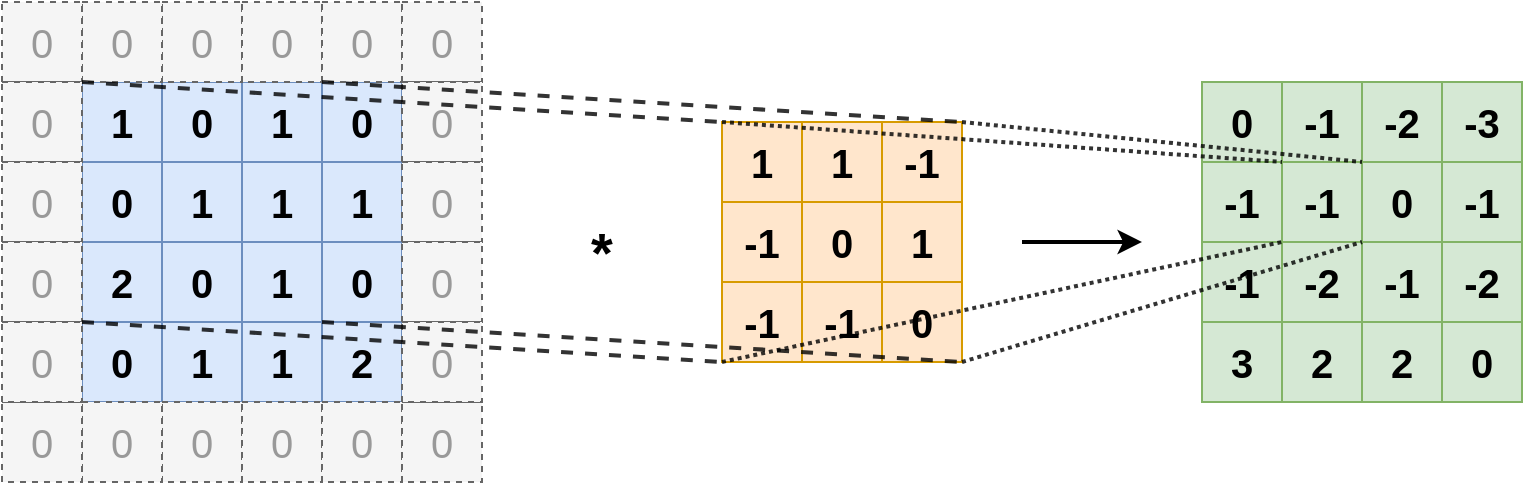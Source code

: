 <mxfile version="21.2.9" type="github">
  <diagram name="第 1 页" id="_FrOOEvVtqLL5inn26dT">
    <mxGraphModel dx="928" dy="579" grid="1" gridSize="10" guides="1" tooltips="1" connect="1" arrows="1" fold="1" page="1" pageScale="1" pageWidth="827" pageHeight="1169" math="0" shadow="0">
      <root>
        <mxCell id="0" />
        <mxCell id="1" parent="0" />
        <mxCell id="obTBIiqndRIgwJYT5QR7-1" value="&lt;b&gt;&lt;font style=&quot;font-size: 20px;&quot;&gt;1&lt;/font&gt;&lt;/b&gt;" style="whiteSpace=wrap;html=1;aspect=fixed;fillColor=#ffe6cc;strokeColor=#d79b00;" vertex="1" parent="1">
          <mxGeometry x="360" y="200" width="40" height="40" as="geometry" />
        </mxCell>
        <mxCell id="obTBIiqndRIgwJYT5QR7-22" value="&lt;b&gt;&lt;font style=&quot;font-size: 20px;&quot;&gt;1&lt;/font&gt;&lt;/b&gt;" style="whiteSpace=wrap;html=1;aspect=fixed;fillColor=#ffe6cc;strokeColor=#d79b00;" vertex="1" parent="1">
          <mxGeometry x="400" y="200" width="40" height="40" as="geometry" />
        </mxCell>
        <mxCell id="obTBIiqndRIgwJYT5QR7-23" value="&lt;b&gt;&lt;font style=&quot;font-size: 20px;&quot;&gt;-1&lt;/font&gt;&lt;/b&gt;" style="whiteSpace=wrap;html=1;aspect=fixed;fillColor=#ffe6cc;strokeColor=#d79b00;" vertex="1" parent="1">
          <mxGeometry x="440" y="200" width="40" height="40" as="geometry" />
        </mxCell>
        <mxCell id="obTBIiqndRIgwJYT5QR7-24" value="&lt;b&gt;&lt;font style=&quot;font-size: 20px;&quot;&gt;-1&lt;/font&gt;&lt;/b&gt;" style="whiteSpace=wrap;html=1;aspect=fixed;fillColor=#ffe6cc;strokeColor=#d79b00;" vertex="1" parent="1">
          <mxGeometry x="360" y="240" width="40" height="40" as="geometry" />
        </mxCell>
        <mxCell id="obTBIiqndRIgwJYT5QR7-25" value="&lt;b&gt;&lt;font style=&quot;font-size: 20px;&quot;&gt;0&lt;/font&gt;&lt;/b&gt;" style="whiteSpace=wrap;html=1;aspect=fixed;fillColor=#ffe6cc;strokeColor=#d79b00;" vertex="1" parent="1">
          <mxGeometry x="400" y="240" width="40" height="40" as="geometry" />
        </mxCell>
        <mxCell id="obTBIiqndRIgwJYT5QR7-26" value="&lt;b&gt;&lt;font style=&quot;font-size: 20px;&quot;&gt;1&lt;/font&gt;&lt;/b&gt;" style="whiteSpace=wrap;html=1;aspect=fixed;fillColor=#ffe6cc;strokeColor=#d79b00;" vertex="1" parent="1">
          <mxGeometry x="440" y="240" width="40" height="40" as="geometry" />
        </mxCell>
        <mxCell id="obTBIiqndRIgwJYT5QR7-27" value="&lt;b&gt;&lt;font style=&quot;font-size: 20px;&quot;&gt;-1&lt;/font&gt;&lt;/b&gt;" style="whiteSpace=wrap;html=1;aspect=fixed;fillColor=#ffe6cc;strokeColor=#d79b00;" vertex="1" parent="1">
          <mxGeometry x="360" y="280" width="40" height="40" as="geometry" />
        </mxCell>
        <mxCell id="obTBIiqndRIgwJYT5QR7-28" value="&lt;b&gt;&lt;font style=&quot;font-size: 20px;&quot;&gt;-1&lt;/font&gt;&lt;/b&gt;" style="whiteSpace=wrap;html=1;aspect=fixed;fillColor=#ffe6cc;strokeColor=#d79b00;" vertex="1" parent="1">
          <mxGeometry x="400" y="280" width="40" height="40" as="geometry" />
        </mxCell>
        <mxCell id="obTBIiqndRIgwJYT5QR7-29" value="&lt;b&gt;&lt;font style=&quot;font-size: 20px;&quot;&gt;0&lt;/font&gt;&lt;/b&gt;" style="whiteSpace=wrap;html=1;aspect=fixed;fillColor=#ffe6cc;strokeColor=#d79b00;" vertex="1" parent="1">
          <mxGeometry x="440" y="280" width="40" height="40" as="geometry" />
        </mxCell>
        <mxCell id="obTBIiqndRIgwJYT5QR7-30" value="&lt;b&gt;&lt;font style=&quot;font-size: 20px;&quot;&gt;1&lt;/font&gt;&lt;/b&gt;" style="whiteSpace=wrap;html=1;aspect=fixed;fillColor=#dae8fc;strokeColor=#6c8ebf;" vertex="1" parent="1">
          <mxGeometry x="40" y="180" width="40" height="40" as="geometry" />
        </mxCell>
        <mxCell id="obTBIiqndRIgwJYT5QR7-31" value="&lt;b&gt;&lt;font style=&quot;font-size: 20px;&quot;&gt;0&lt;/font&gt;&lt;/b&gt;" style="whiteSpace=wrap;html=1;aspect=fixed;fillColor=#dae8fc;strokeColor=#6c8ebf;" vertex="1" parent="1">
          <mxGeometry x="80" y="180" width="40" height="40" as="geometry" />
        </mxCell>
        <mxCell id="obTBIiqndRIgwJYT5QR7-32" value="&lt;b&gt;&lt;font style=&quot;font-size: 20px;&quot;&gt;1&lt;/font&gt;&lt;/b&gt;" style="whiteSpace=wrap;html=1;aspect=fixed;fillColor=#dae8fc;strokeColor=#6c8ebf;" vertex="1" parent="1">
          <mxGeometry x="120" y="180" width="40" height="40" as="geometry" />
        </mxCell>
        <mxCell id="obTBIiqndRIgwJYT5QR7-33" value="&lt;b&gt;&lt;font style=&quot;font-size: 20px;&quot;&gt;0&lt;/font&gt;&lt;/b&gt;" style="whiteSpace=wrap;html=1;aspect=fixed;fillColor=#dae8fc;strokeColor=#6c8ebf;" vertex="1" parent="1">
          <mxGeometry x="40" y="220" width="40" height="40" as="geometry" />
        </mxCell>
        <mxCell id="obTBIiqndRIgwJYT5QR7-34" value="&lt;b&gt;&lt;font style=&quot;font-size: 20px;&quot;&gt;1&lt;/font&gt;&lt;/b&gt;" style="whiteSpace=wrap;html=1;aspect=fixed;fillColor=#dae8fc;strokeColor=#6c8ebf;" vertex="1" parent="1">
          <mxGeometry x="80" y="220" width="40" height="40" as="geometry" />
        </mxCell>
        <mxCell id="obTBIiqndRIgwJYT5QR7-35" value="&lt;b&gt;&lt;font style=&quot;font-size: 20px;&quot;&gt;1&lt;/font&gt;&lt;/b&gt;" style="whiteSpace=wrap;html=1;aspect=fixed;fillColor=#dae8fc;strokeColor=#6c8ebf;" vertex="1" parent="1">
          <mxGeometry x="120" y="220" width="40" height="40" as="geometry" />
        </mxCell>
        <mxCell id="obTBIiqndRIgwJYT5QR7-36" value="&lt;b&gt;&lt;font style=&quot;font-size: 20px;&quot;&gt;-1&lt;/font&gt;&lt;/b&gt;" style="whiteSpace=wrap;html=1;aspect=fixed;fillColor=#dae8fc;strokeColor=#6c8ebf;" vertex="1" parent="1">
          <mxGeometry x="40" y="260" width="40" height="40" as="geometry" />
        </mxCell>
        <mxCell id="obTBIiqndRIgwJYT5QR7-37" value="&lt;b&gt;&lt;font style=&quot;font-size: 20px;&quot;&gt;-1&lt;/font&gt;&lt;/b&gt;" style="whiteSpace=wrap;html=1;aspect=fixed;fillColor=#dae8fc;strokeColor=#6c8ebf;" vertex="1" parent="1">
          <mxGeometry x="80" y="260" width="40" height="40" as="geometry" />
        </mxCell>
        <mxCell id="obTBIiqndRIgwJYT5QR7-38" value="&lt;b&gt;&lt;font style=&quot;font-size: 20px;&quot;&gt;0&lt;/font&gt;&lt;/b&gt;" style="whiteSpace=wrap;html=1;aspect=fixed;fillColor=#dae8fc;strokeColor=#6c8ebf;" vertex="1" parent="1">
          <mxGeometry x="120" y="260" width="40" height="40" as="geometry" />
        </mxCell>
        <mxCell id="obTBIiqndRIgwJYT5QR7-39" value="&lt;b&gt;&lt;font style=&quot;font-size: 20px;&quot;&gt;0&lt;/font&gt;&lt;/b&gt;" style="whiteSpace=wrap;html=1;aspect=fixed;fillColor=#dae8fc;strokeColor=#6c8ebf;" vertex="1" parent="1">
          <mxGeometry x="160" y="180" width="40" height="40" as="geometry" />
        </mxCell>
        <mxCell id="obTBIiqndRIgwJYT5QR7-40" value="&lt;b&gt;&lt;font style=&quot;font-size: 20px;&quot;&gt;1&lt;/font&gt;&lt;/b&gt;" style="whiteSpace=wrap;html=1;aspect=fixed;fillColor=#dae8fc;strokeColor=#6c8ebf;" vertex="1" parent="1">
          <mxGeometry x="160" y="220" width="40" height="40" as="geometry" />
        </mxCell>
        <mxCell id="obTBIiqndRIgwJYT5QR7-41" value="&lt;b&gt;&lt;font style=&quot;font-size: 20px;&quot;&gt;0&lt;/font&gt;&lt;/b&gt;" style="whiteSpace=wrap;html=1;aspect=fixed;fillColor=#dae8fc;strokeColor=#6c8ebf;" vertex="1" parent="1">
          <mxGeometry x="160" y="260" width="40" height="40" as="geometry" />
        </mxCell>
        <mxCell id="obTBIiqndRIgwJYT5QR7-42" value="&lt;b&gt;&lt;font style=&quot;font-size: 20px;&quot;&gt;2&lt;/font&gt;&lt;/b&gt;" style="whiteSpace=wrap;html=1;aspect=fixed;fillColor=#dae8fc;strokeColor=#6c8ebf;" vertex="1" parent="1">
          <mxGeometry x="40" y="260" width="40" height="40" as="geometry" />
        </mxCell>
        <mxCell id="obTBIiqndRIgwJYT5QR7-43" value="&lt;b&gt;&lt;font style=&quot;font-size: 20px;&quot;&gt;0&lt;/font&gt;&lt;/b&gt;" style="whiteSpace=wrap;html=1;aspect=fixed;fillColor=#dae8fc;strokeColor=#6c8ebf;" vertex="1" parent="1">
          <mxGeometry x="80" y="260" width="40" height="40" as="geometry" />
        </mxCell>
        <mxCell id="obTBIiqndRIgwJYT5QR7-44" value="&lt;b&gt;&lt;font style=&quot;font-size: 20px;&quot;&gt;1&lt;/font&gt;&lt;/b&gt;" style="whiteSpace=wrap;html=1;aspect=fixed;fillColor=#dae8fc;strokeColor=#6c8ebf;" vertex="1" parent="1">
          <mxGeometry x="120" y="260" width="40" height="40" as="geometry" />
        </mxCell>
        <mxCell id="obTBIiqndRIgwJYT5QR7-45" value="&lt;b&gt;&lt;font style=&quot;font-size: 20px;&quot;&gt;0&lt;/font&gt;&lt;/b&gt;" style="whiteSpace=wrap;html=1;aspect=fixed;fillColor=#dae8fc;strokeColor=#6c8ebf;" vertex="1" parent="1">
          <mxGeometry x="160" y="260" width="40" height="40" as="geometry" />
        </mxCell>
        <mxCell id="obTBIiqndRIgwJYT5QR7-46" value="&lt;b&gt;&lt;font style=&quot;font-size: 20px;&quot;&gt;0&lt;/font&gt;&lt;/b&gt;" style="whiteSpace=wrap;html=1;aspect=fixed;fillColor=#dae8fc;strokeColor=#6c8ebf;" vertex="1" parent="1">
          <mxGeometry x="40" y="300" width="40" height="40" as="geometry" />
        </mxCell>
        <mxCell id="obTBIiqndRIgwJYT5QR7-47" value="&lt;b&gt;&lt;font style=&quot;font-size: 20px;&quot;&gt;1&lt;/font&gt;&lt;/b&gt;" style="whiteSpace=wrap;html=1;aspect=fixed;fillColor=#dae8fc;strokeColor=#6c8ebf;" vertex="1" parent="1">
          <mxGeometry x="80" y="300" width="40" height="40" as="geometry" />
        </mxCell>
        <mxCell id="obTBIiqndRIgwJYT5QR7-48" value="&lt;b&gt;&lt;font style=&quot;font-size: 20px;&quot;&gt;1&lt;/font&gt;&lt;/b&gt;" style="whiteSpace=wrap;html=1;aspect=fixed;fillColor=#dae8fc;strokeColor=#6c8ebf;" vertex="1" parent="1">
          <mxGeometry x="120" y="300" width="40" height="40" as="geometry" />
        </mxCell>
        <mxCell id="obTBIiqndRIgwJYT5QR7-49" value="&lt;b&gt;&lt;font style=&quot;font-size: 20px;&quot;&gt;2&lt;/font&gt;&lt;/b&gt;" style="whiteSpace=wrap;html=1;aspect=fixed;fillColor=#dae8fc;strokeColor=#6c8ebf;" vertex="1" parent="1">
          <mxGeometry x="160" y="300" width="40" height="40" as="geometry" />
        </mxCell>
        <mxCell id="obTBIiqndRIgwJYT5QR7-50" value="&lt;font color=&quot;#999999&quot; style=&quot;font-size: 20px;&quot;&gt;0&lt;/font&gt;" style="whiteSpace=wrap;html=1;aspect=fixed;fillColor=#f5f5f5;strokeColor=#666666;fontColor=#333333;dashed=1;" vertex="1" parent="1">
          <mxGeometry x="80" y="140" width="40" height="40" as="geometry" />
        </mxCell>
        <mxCell id="obTBIiqndRIgwJYT5QR7-51" value="&lt;font color=&quot;#999999&quot; style=&quot;font-size: 20px;&quot;&gt;0&lt;/font&gt;" style="whiteSpace=wrap;html=1;aspect=fixed;fillColor=#f5f5f5;strokeColor=#666666;fontColor=#333333;dashed=1;" vertex="1" parent="1">
          <mxGeometry x="120" y="140" width="40" height="40" as="geometry" />
        </mxCell>
        <mxCell id="obTBIiqndRIgwJYT5QR7-52" value="&lt;font color=&quot;#999999&quot; style=&quot;font-size: 20px;&quot;&gt;0&lt;/font&gt;" style="whiteSpace=wrap;html=1;aspect=fixed;fillColor=#f5f5f5;strokeColor=#666666;fontColor=#333333;dashed=1;" vertex="1" parent="1">
          <mxGeometry x="160" y="140" width="40" height="40" as="geometry" />
        </mxCell>
        <mxCell id="obTBIiqndRIgwJYT5QR7-53" value="&lt;font color=&quot;#999999&quot; style=&quot;font-size: 20px;&quot;&gt;0&lt;/font&gt;" style="whiteSpace=wrap;html=1;aspect=fixed;fillColor=#f5f5f5;strokeColor=#666666;fontColor=#333333;dashed=1;" vertex="1" parent="1">
          <mxGeometry x="40" y="140" width="40" height="40" as="geometry" />
        </mxCell>
        <mxCell id="obTBIiqndRIgwJYT5QR7-54" value="&lt;font color=&quot;#999999&quot; style=&quot;font-size: 20px;&quot;&gt;0&lt;/font&gt;" style="whiteSpace=wrap;html=1;aspect=fixed;fillColor=#f5f5f5;strokeColor=#666666;fontColor=#333333;dashed=1;" vertex="1" parent="1">
          <mxGeometry y="140" width="40" height="40" as="geometry" />
        </mxCell>
        <mxCell id="obTBIiqndRIgwJYT5QR7-55" value="&lt;font color=&quot;#999999&quot; style=&quot;font-size: 20px;&quot;&gt;0&lt;/font&gt;" style="whiteSpace=wrap;html=1;aspect=fixed;fillColor=#f5f5f5;strokeColor=#666666;fontColor=#333333;dashed=1;" vertex="1" parent="1">
          <mxGeometry x="200" y="140" width="40" height="40" as="geometry" />
        </mxCell>
        <mxCell id="obTBIiqndRIgwJYT5QR7-56" value="&lt;font color=&quot;#999999&quot; style=&quot;font-size: 20px;&quot;&gt;0&lt;/font&gt;" style="whiteSpace=wrap;html=1;aspect=fixed;fillColor=#f5f5f5;strokeColor=#666666;fontColor=#333333;dashed=1;" vertex="1" parent="1">
          <mxGeometry x="80" y="340" width="40" height="40" as="geometry" />
        </mxCell>
        <mxCell id="obTBIiqndRIgwJYT5QR7-57" value="&lt;font color=&quot;#999999&quot; style=&quot;font-size: 20px;&quot;&gt;0&lt;/font&gt;" style="whiteSpace=wrap;html=1;aspect=fixed;fillColor=#f5f5f5;strokeColor=#666666;fontColor=#333333;dashed=1;" vertex="1" parent="1">
          <mxGeometry x="120" y="340" width="40" height="40" as="geometry" />
        </mxCell>
        <mxCell id="obTBIiqndRIgwJYT5QR7-58" value="&lt;font color=&quot;#999999&quot; style=&quot;font-size: 20px;&quot;&gt;0&lt;/font&gt;" style="whiteSpace=wrap;html=1;aspect=fixed;fillColor=#f5f5f5;strokeColor=#666666;fontColor=#333333;dashed=1;" vertex="1" parent="1">
          <mxGeometry x="160" y="340" width="40" height="40" as="geometry" />
        </mxCell>
        <mxCell id="obTBIiqndRIgwJYT5QR7-59" value="&lt;font color=&quot;#999999&quot; style=&quot;font-size: 20px;&quot;&gt;0&lt;/font&gt;" style="whiteSpace=wrap;html=1;aspect=fixed;fillColor=#f5f5f5;strokeColor=#666666;fontColor=#333333;dashed=1;" vertex="1" parent="1">
          <mxGeometry x="40" y="340" width="40" height="40" as="geometry" />
        </mxCell>
        <mxCell id="obTBIiqndRIgwJYT5QR7-60" value="&lt;font color=&quot;#999999&quot; style=&quot;font-size: 20px;&quot;&gt;0&lt;/font&gt;" style="whiteSpace=wrap;html=1;aspect=fixed;fillColor=#f5f5f5;strokeColor=#666666;fontColor=#333333;dashed=1;" vertex="1" parent="1">
          <mxGeometry y="340" width="40" height="40" as="geometry" />
        </mxCell>
        <mxCell id="obTBIiqndRIgwJYT5QR7-61" value="&lt;font color=&quot;#999999&quot; style=&quot;font-size: 20px;&quot;&gt;0&lt;/font&gt;" style="whiteSpace=wrap;html=1;aspect=fixed;fillColor=#f5f5f5;strokeColor=#666666;fontColor=#333333;dashed=1;" vertex="1" parent="1">
          <mxGeometry x="200" y="340" width="40" height="40" as="geometry" />
        </mxCell>
        <mxCell id="obTBIiqndRIgwJYT5QR7-62" value="&lt;font color=&quot;#999999&quot; style=&quot;font-size: 20px;&quot;&gt;0&lt;/font&gt;" style="whiteSpace=wrap;html=1;aspect=fixed;fillColor=#f5f5f5;strokeColor=#666666;fontColor=#333333;dashed=1;" vertex="1" parent="1">
          <mxGeometry x="200" y="180" width="40" height="40" as="geometry" />
        </mxCell>
        <mxCell id="obTBIiqndRIgwJYT5QR7-63" value="&lt;font color=&quot;#999999&quot; style=&quot;font-size: 20px;&quot;&gt;0&lt;/font&gt;" style="whiteSpace=wrap;html=1;aspect=fixed;fillColor=#f5f5f5;strokeColor=#666666;fontColor=#333333;dashed=1;" vertex="1" parent="1">
          <mxGeometry x="200" y="220" width="40" height="40" as="geometry" />
        </mxCell>
        <mxCell id="obTBIiqndRIgwJYT5QR7-64" value="&lt;font color=&quot;#999999&quot; style=&quot;font-size: 20px;&quot;&gt;0&lt;/font&gt;" style="whiteSpace=wrap;html=1;aspect=fixed;fillColor=#f5f5f5;strokeColor=#666666;fontColor=#333333;dashed=1;" vertex="1" parent="1">
          <mxGeometry x="200" y="260" width="40" height="40" as="geometry" />
        </mxCell>
        <mxCell id="obTBIiqndRIgwJYT5QR7-65" value="&lt;font color=&quot;#999999&quot; style=&quot;font-size: 20px;&quot;&gt;0&lt;/font&gt;" style="whiteSpace=wrap;html=1;aspect=fixed;fillColor=#f5f5f5;strokeColor=#666666;fontColor=#333333;dashed=1;" vertex="1" parent="1">
          <mxGeometry x="200" y="300" width="40" height="40" as="geometry" />
        </mxCell>
        <mxCell id="obTBIiqndRIgwJYT5QR7-66" value="&lt;font color=&quot;#999999&quot; style=&quot;font-size: 20px;&quot;&gt;0&lt;/font&gt;" style="whiteSpace=wrap;html=1;aspect=fixed;fillColor=#f5f5f5;strokeColor=#666666;fontColor=#333333;dashed=1;" vertex="1" parent="1">
          <mxGeometry y="180" width="40" height="40" as="geometry" />
        </mxCell>
        <mxCell id="obTBIiqndRIgwJYT5QR7-67" value="&lt;font color=&quot;#999999&quot; style=&quot;font-size: 20px;&quot;&gt;0&lt;/font&gt;" style="whiteSpace=wrap;html=1;aspect=fixed;fillColor=#f5f5f5;strokeColor=#666666;fontColor=#333333;dashed=1;" vertex="1" parent="1">
          <mxGeometry y="220" width="40" height="40" as="geometry" />
        </mxCell>
        <mxCell id="obTBIiqndRIgwJYT5QR7-68" value="&lt;font color=&quot;#999999&quot; style=&quot;font-size: 20px;&quot;&gt;0&lt;/font&gt;" style="whiteSpace=wrap;html=1;aspect=fixed;fillColor=#f5f5f5;strokeColor=#666666;fontColor=#333333;dashed=1;" vertex="1" parent="1">
          <mxGeometry y="260" width="40" height="40" as="geometry" />
        </mxCell>
        <mxCell id="obTBIiqndRIgwJYT5QR7-69" value="&lt;font color=&quot;#999999&quot; style=&quot;font-size: 20px;&quot;&gt;0&lt;/font&gt;" style="whiteSpace=wrap;html=1;aspect=fixed;fillColor=#f5f5f5;strokeColor=#666666;fontColor=#333333;dashed=1;" vertex="1" parent="1">
          <mxGeometry y="300" width="40" height="40" as="geometry" />
        </mxCell>
        <mxCell id="obTBIiqndRIgwJYT5QR7-70" value="&lt;b&gt;&lt;font style=&quot;font-size: 20px;&quot;&gt;0&lt;/font&gt;&lt;/b&gt;" style="whiteSpace=wrap;html=1;aspect=fixed;fillColor=#d5e8d4;strokeColor=#82b366;" vertex="1" parent="1">
          <mxGeometry x="600" y="180" width="40" height="40" as="geometry" />
        </mxCell>
        <mxCell id="obTBIiqndRIgwJYT5QR7-71" value="&lt;b&gt;&lt;font style=&quot;font-size: 20px;&quot;&gt;-1&lt;/font&gt;&lt;/b&gt;" style="whiteSpace=wrap;html=1;aspect=fixed;fillColor=#d5e8d4;strokeColor=#82b366;" vertex="1" parent="1">
          <mxGeometry x="640" y="180" width="40" height="40" as="geometry" />
        </mxCell>
        <mxCell id="obTBIiqndRIgwJYT5QR7-72" value="&lt;b&gt;&lt;font style=&quot;font-size: 20px;&quot;&gt;-2&lt;/font&gt;&lt;/b&gt;" style="whiteSpace=wrap;html=1;aspect=fixed;fillColor=#d5e8d4;strokeColor=#82b366;" vertex="1" parent="1">
          <mxGeometry x="680" y="180" width="40" height="40" as="geometry" />
        </mxCell>
        <mxCell id="obTBIiqndRIgwJYT5QR7-73" value="&lt;b&gt;&lt;font style=&quot;font-size: 20px;&quot;&gt;-1&lt;/font&gt;&lt;/b&gt;" style="whiteSpace=wrap;html=1;aspect=fixed;fillColor=#d5e8d4;strokeColor=#82b366;" vertex="1" parent="1">
          <mxGeometry x="600" y="220" width="40" height="40" as="geometry" />
        </mxCell>
        <mxCell id="obTBIiqndRIgwJYT5QR7-74" value="&lt;span style=&quot;font-size: 20px;&quot;&gt;&lt;b&gt;-1&lt;/b&gt;&lt;/span&gt;" style="whiteSpace=wrap;html=1;aspect=fixed;fillColor=#d5e8d4;strokeColor=#82b366;" vertex="1" parent="1">
          <mxGeometry x="640" y="220" width="40" height="40" as="geometry" />
        </mxCell>
        <mxCell id="obTBIiqndRIgwJYT5QR7-75" value="&lt;b&gt;&lt;font style=&quot;font-size: 20px;&quot;&gt;0&lt;/font&gt;&lt;/b&gt;" style="whiteSpace=wrap;html=1;aspect=fixed;fillColor=#d5e8d4;strokeColor=#82b366;" vertex="1" parent="1">
          <mxGeometry x="680" y="220" width="40" height="40" as="geometry" />
        </mxCell>
        <mxCell id="obTBIiqndRIgwJYT5QR7-76" value="&lt;b&gt;&lt;font style=&quot;font-size: 20px;&quot;&gt;-1&lt;/font&gt;&lt;/b&gt;" style="whiteSpace=wrap;html=1;aspect=fixed;fillColor=#d5e8d4;strokeColor=#82b366;" vertex="1" parent="1">
          <mxGeometry x="600" y="260" width="40" height="40" as="geometry" />
        </mxCell>
        <mxCell id="obTBIiqndRIgwJYT5QR7-77" value="&lt;b&gt;&lt;font style=&quot;font-size: 20px;&quot;&gt;-1&lt;/font&gt;&lt;/b&gt;" style="whiteSpace=wrap;html=1;aspect=fixed;fillColor=#d5e8d4;strokeColor=#82b366;" vertex="1" parent="1">
          <mxGeometry x="640" y="260" width="40" height="40" as="geometry" />
        </mxCell>
        <mxCell id="obTBIiqndRIgwJYT5QR7-78" value="&lt;b&gt;&lt;font style=&quot;font-size: 20px;&quot;&gt;0&lt;/font&gt;&lt;/b&gt;" style="whiteSpace=wrap;html=1;aspect=fixed;fillColor=#d5e8d4;strokeColor=#82b366;" vertex="1" parent="1">
          <mxGeometry x="680" y="260" width="40" height="40" as="geometry" />
        </mxCell>
        <mxCell id="obTBIiqndRIgwJYT5QR7-79" value="&lt;b&gt;&lt;font style=&quot;font-size: 20px;&quot;&gt;-3&lt;/font&gt;&lt;/b&gt;" style="whiteSpace=wrap;html=1;aspect=fixed;fillColor=#d5e8d4;strokeColor=#82b366;" vertex="1" parent="1">
          <mxGeometry x="720" y="180" width="40" height="40" as="geometry" />
        </mxCell>
        <mxCell id="obTBIiqndRIgwJYT5QR7-80" value="&lt;b&gt;&lt;font style=&quot;font-size: 20px;&quot;&gt;-1&lt;/font&gt;&lt;/b&gt;" style="whiteSpace=wrap;html=1;aspect=fixed;fillColor=#d5e8d4;strokeColor=#82b366;" vertex="1" parent="1">
          <mxGeometry x="720" y="220" width="40" height="40" as="geometry" />
        </mxCell>
        <mxCell id="obTBIiqndRIgwJYT5QR7-81" value="&lt;b&gt;&lt;font style=&quot;font-size: 20px;&quot;&gt;0&lt;/font&gt;&lt;/b&gt;" style="whiteSpace=wrap;html=1;aspect=fixed;fillColor=#d5e8d4;strokeColor=#82b366;" vertex="1" parent="1">
          <mxGeometry x="720" y="260" width="40" height="40" as="geometry" />
        </mxCell>
        <mxCell id="obTBIiqndRIgwJYT5QR7-82" value="&lt;b&gt;&lt;font style=&quot;font-size: 20px;&quot;&gt;-1&lt;/font&gt;&lt;/b&gt;" style="whiteSpace=wrap;html=1;aspect=fixed;fillColor=#d5e8d4;strokeColor=#82b366;" vertex="1" parent="1">
          <mxGeometry x="600" y="260" width="40" height="40" as="geometry" />
        </mxCell>
        <mxCell id="obTBIiqndRIgwJYT5QR7-83" value="&lt;b&gt;&lt;font style=&quot;font-size: 20px;&quot;&gt;-2&lt;/font&gt;&lt;/b&gt;" style="whiteSpace=wrap;html=1;aspect=fixed;fillColor=#d5e8d4;strokeColor=#82b366;" vertex="1" parent="1">
          <mxGeometry x="640" y="260" width="40" height="40" as="geometry" />
        </mxCell>
        <mxCell id="obTBIiqndRIgwJYT5QR7-84" value="&lt;b&gt;&lt;font style=&quot;font-size: 20px;&quot;&gt;-1&lt;/font&gt;&lt;/b&gt;" style="whiteSpace=wrap;html=1;aspect=fixed;fillColor=#d5e8d4;strokeColor=#82b366;" vertex="1" parent="1">
          <mxGeometry x="680" y="260" width="40" height="40" as="geometry" />
        </mxCell>
        <mxCell id="obTBIiqndRIgwJYT5QR7-85" value="&lt;b&gt;&lt;font style=&quot;font-size: 20px;&quot;&gt;-2&lt;/font&gt;&lt;/b&gt;" style="whiteSpace=wrap;html=1;aspect=fixed;fillColor=#d5e8d4;strokeColor=#82b366;" vertex="1" parent="1">
          <mxGeometry x="720" y="260" width="40" height="40" as="geometry" />
        </mxCell>
        <mxCell id="obTBIiqndRIgwJYT5QR7-86" value="&lt;b&gt;&lt;font style=&quot;font-size: 20px;&quot;&gt;3&lt;/font&gt;&lt;/b&gt;" style="whiteSpace=wrap;html=1;aspect=fixed;fillColor=#d5e8d4;strokeColor=#82b366;" vertex="1" parent="1">
          <mxGeometry x="600" y="300" width="40" height="40" as="geometry" />
        </mxCell>
        <mxCell id="obTBIiqndRIgwJYT5QR7-87" value="&lt;b&gt;&lt;font style=&quot;font-size: 20px;&quot;&gt;2&lt;/font&gt;&lt;/b&gt;" style="whiteSpace=wrap;html=1;aspect=fixed;fillColor=#d5e8d4;strokeColor=#82b366;" vertex="1" parent="1">
          <mxGeometry x="640" y="300" width="40" height="40" as="geometry" />
        </mxCell>
        <mxCell id="obTBIiqndRIgwJYT5QR7-88" value="&lt;b&gt;&lt;font style=&quot;font-size: 20px;&quot;&gt;2&lt;/font&gt;&lt;/b&gt;" style="whiteSpace=wrap;html=1;aspect=fixed;fillColor=#d5e8d4;strokeColor=#82b366;" vertex="1" parent="1">
          <mxGeometry x="680" y="300" width="40" height="40" as="geometry" />
        </mxCell>
        <mxCell id="obTBIiqndRIgwJYT5QR7-89" value="&lt;b&gt;&lt;font style=&quot;font-size: 20px;&quot;&gt;0&lt;/font&gt;&lt;/b&gt;" style="whiteSpace=wrap;html=1;aspect=fixed;fillColor=#d5e8d4;strokeColor=#82b366;" vertex="1" parent="1">
          <mxGeometry x="720" y="300" width="40" height="40" as="geometry" />
        </mxCell>
        <mxCell id="obTBIiqndRIgwJYT5QR7-98" value="" style="endArrow=none;dashed=1;html=1;rounded=0;strokeWidth=2;opacity=80;entryX=0;entryY=0;entryDx=0;entryDy=0;" edge="1" parent="1" target="obTBIiqndRIgwJYT5QR7-1">
          <mxGeometry width="50" height="50" relative="1" as="geometry">
            <mxPoint x="40" y="180" as="sourcePoint" />
            <mxPoint x="90" y="130" as="targetPoint" />
          </mxGeometry>
        </mxCell>
        <mxCell id="obTBIiqndRIgwJYT5QR7-99" value="" style="endArrow=none;dashed=1;html=1;rounded=0;strokeWidth=2;opacity=80;entryX=0;entryY=0;entryDx=0;entryDy=0;" edge="1" parent="1">
          <mxGeometry width="50" height="50" relative="1" as="geometry">
            <mxPoint x="160" y="180" as="sourcePoint" />
            <mxPoint x="480" y="200" as="targetPoint" />
          </mxGeometry>
        </mxCell>
        <mxCell id="obTBIiqndRIgwJYT5QR7-100" value="" style="endArrow=none;dashed=1;html=1;rounded=0;strokeWidth=2;opacity=80;entryX=0;entryY=0;entryDx=0;entryDy=0;" edge="1" parent="1">
          <mxGeometry width="50" height="50" relative="1" as="geometry">
            <mxPoint x="40" y="300" as="sourcePoint" />
            <mxPoint x="360" y="320" as="targetPoint" />
          </mxGeometry>
        </mxCell>
        <mxCell id="obTBIiqndRIgwJYT5QR7-101" value="" style="endArrow=none;dashed=1;html=1;rounded=0;strokeWidth=2;opacity=80;entryX=0;entryY=0;entryDx=0;entryDy=0;" edge="1" parent="1">
          <mxGeometry width="50" height="50" relative="1" as="geometry">
            <mxPoint x="160" y="300" as="sourcePoint" />
            <mxPoint x="480" y="320" as="targetPoint" />
          </mxGeometry>
        </mxCell>
        <mxCell id="obTBIiqndRIgwJYT5QR7-104" value="&lt;h1&gt;&lt;b&gt;&lt;font style=&quot;font-size: 28px;&quot;&gt;*&lt;/font&gt;&lt;/b&gt;&lt;/h1&gt;" style="text;html=1;strokeColor=none;fillColor=none;align=center;verticalAlign=middle;whiteSpace=wrap;rounded=0;" vertex="1" parent="1">
          <mxGeometry x="270" y="250" width="60" height="30" as="geometry" />
        </mxCell>
        <mxCell id="obTBIiqndRIgwJYT5QR7-105" value="" style="endArrow=classic;html=1;rounded=0;strokeWidth=2;" edge="1" parent="1">
          <mxGeometry width="50" height="50" relative="1" as="geometry">
            <mxPoint x="510" y="260" as="sourcePoint" />
            <mxPoint x="570" y="260" as="targetPoint" />
          </mxGeometry>
        </mxCell>
        <mxCell id="obTBIiqndRIgwJYT5QR7-106" value="" style="endArrow=none;dashed=1;html=1;rounded=0;strokeWidth=2;opacity=80;entryX=1;entryY=0;entryDx=0;entryDy=0;exitX=0;exitY=0;exitDx=0;exitDy=0;dashPattern=1 1;" edge="1" parent="1" source="obTBIiqndRIgwJYT5QR7-1" target="obTBIiqndRIgwJYT5QR7-73">
          <mxGeometry width="50" height="50" relative="1" as="geometry">
            <mxPoint x="360" y="90" as="sourcePoint" />
            <mxPoint x="680" y="110" as="targetPoint" />
          </mxGeometry>
        </mxCell>
        <mxCell id="obTBIiqndRIgwJYT5QR7-107" value="" style="endArrow=none;dashed=1;html=1;rounded=0;strokeWidth=2;opacity=80;entryX=0;entryY=0;entryDx=0;entryDy=0;exitX=1;exitY=0;exitDx=0;exitDy=0;dashPattern=1 1;" edge="1" parent="1" source="obTBIiqndRIgwJYT5QR7-23" target="obTBIiqndRIgwJYT5QR7-75">
          <mxGeometry width="50" height="50" relative="1" as="geometry">
            <mxPoint x="430" y="80" as="sourcePoint" />
            <mxPoint x="710" y="100" as="targetPoint" />
          </mxGeometry>
        </mxCell>
        <mxCell id="obTBIiqndRIgwJYT5QR7-108" value="" style="endArrow=none;dashed=1;html=1;rounded=0;strokeWidth=2;opacity=80;entryX=1;entryY=0;entryDx=0;entryDy=0;exitX=0;exitY=1;exitDx=0;exitDy=0;dashPattern=1 1;" edge="1" parent="1" source="obTBIiqndRIgwJYT5QR7-27" target="obTBIiqndRIgwJYT5QR7-82">
          <mxGeometry width="50" height="50" relative="1" as="geometry">
            <mxPoint x="310" y="400" as="sourcePoint" />
            <mxPoint x="590" y="420" as="targetPoint" />
          </mxGeometry>
        </mxCell>
        <mxCell id="obTBIiqndRIgwJYT5QR7-109" value="" style="endArrow=none;dashed=1;html=1;rounded=0;strokeWidth=2;opacity=80;entryX=1;entryY=0;entryDx=0;entryDy=0;exitX=1;exitY=1;exitDx=0;exitDy=0;dashPattern=1 1;" edge="1" parent="1" source="obTBIiqndRIgwJYT5QR7-29" target="obTBIiqndRIgwJYT5QR7-83">
          <mxGeometry width="50" height="50" relative="1" as="geometry">
            <mxPoint x="400" y="370" as="sourcePoint" />
            <mxPoint x="680" y="390" as="targetPoint" />
          </mxGeometry>
        </mxCell>
      </root>
    </mxGraphModel>
  </diagram>
</mxfile>
